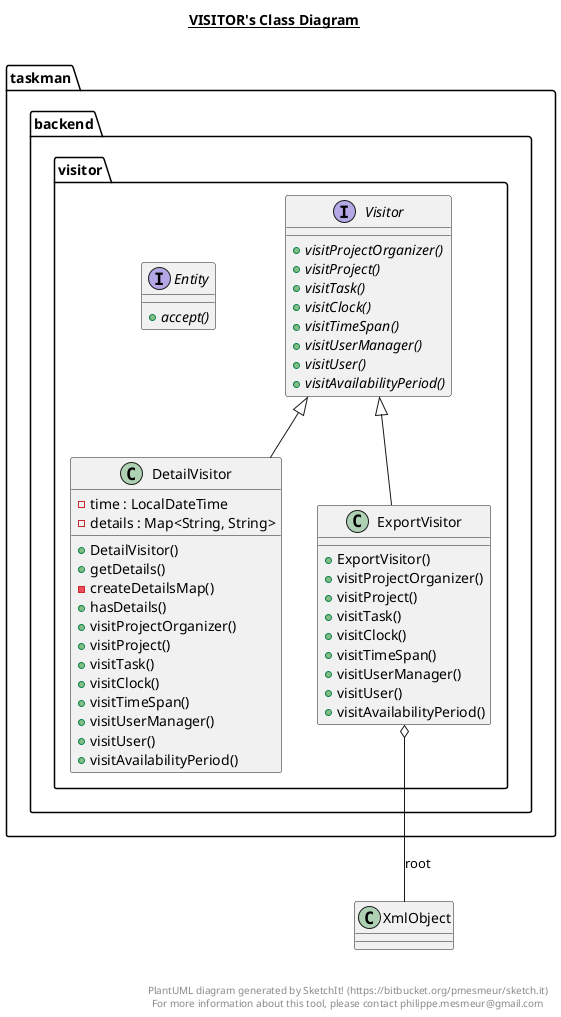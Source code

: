 @startuml

title __VISITOR's Class Diagram__\n

  package taskman {
    package taskman.backend {
      package taskman.backend.visitor {
        class DetailVisitor {
            - time : LocalDateTime
            - details : Map<String, String>
            + DetailVisitor()
            + getDetails()
            - createDetailsMap()
            + hasDetails()
            + visitProjectOrganizer()
            + visitProject()
            + visitTask()
            + visitClock()
            + visitTimeSpan()
            + visitUserManager()
            + visitUser()
            + visitAvailabilityPeriod()
        }
      }
    }
  }
  

  package taskman {
    package taskman.backend {
      package taskman.backend.visitor {
        interface Entity {
            {abstract} + accept()
        }
      }
    }
  }
  

  package taskman {
    package taskman.backend {
      package taskman.backend.visitor {
        class ExportVisitor {
            + ExportVisitor()
            + visitProjectOrganizer()
            + visitProject()
            + visitTask()
            + visitClock()
            + visitTimeSpan()
            + visitUserManager()
            + visitUser()
            + visitAvailabilityPeriod()
        }
      }
    }
  }
  

  package taskman {
    package taskman.backend {
      package taskman.backend.visitor {
        interface Visitor {
            {abstract} + visitProjectOrganizer()
            {abstract} + visitProject()
            {abstract} + visitTask()
            {abstract} + visitClock()
            {abstract} + visitTimeSpan()
            {abstract} + visitUserManager()
            {abstract} + visitUser()
            {abstract} + visitAvailabilityPeriod()
        }
      }
    }
  }
  

  DetailVisitor -up-|> Visitor
  ExportVisitor -up-|> Visitor
  ExportVisitor o-- XmlObject : root


right footer


PlantUML diagram generated by SketchIt! (https://bitbucket.org/pmesmeur/sketch.it)
For more information about this tool, please contact philippe.mesmeur@gmail.com
endfooter

@enduml
